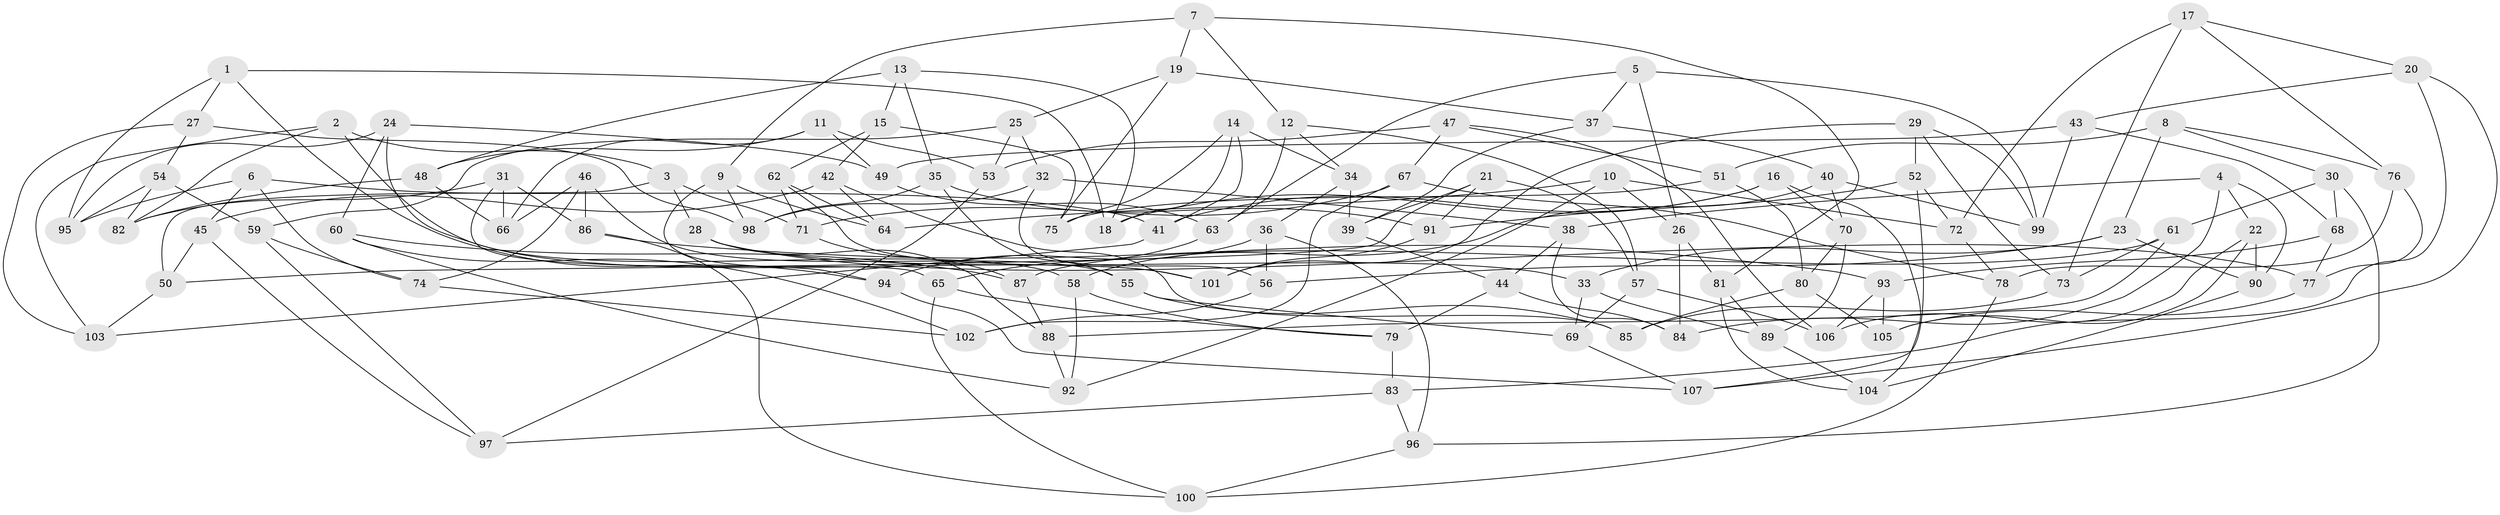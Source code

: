 // coarse degree distribution, {11: 0.046153846153846156, 3: 0.15384615384615385, 4: 0.676923076923077, 8: 0.015384615384615385, 9: 0.06153846153846154, 10: 0.015384615384615385, 7: 0.015384615384615385, 12: 0.015384615384615385}
// Generated by graph-tools (version 1.1) at 2025/54/03/04/25 22:54:01]
// undirected, 107 vertices, 214 edges
graph export_dot {
  node [color=gray90,style=filled];
  1;
  2;
  3;
  4;
  5;
  6;
  7;
  8;
  9;
  10;
  11;
  12;
  13;
  14;
  15;
  16;
  17;
  18;
  19;
  20;
  21;
  22;
  23;
  24;
  25;
  26;
  27;
  28;
  29;
  30;
  31;
  32;
  33;
  34;
  35;
  36;
  37;
  38;
  39;
  40;
  41;
  42;
  43;
  44;
  45;
  46;
  47;
  48;
  49;
  50;
  51;
  52;
  53;
  54;
  55;
  56;
  57;
  58;
  59;
  60;
  61;
  62;
  63;
  64;
  65;
  66;
  67;
  68;
  69;
  70;
  71;
  72;
  73;
  74;
  75;
  76;
  77;
  78;
  79;
  80;
  81;
  82;
  83;
  84;
  85;
  86;
  87;
  88;
  89;
  90;
  91;
  92;
  93;
  94;
  95;
  96;
  97;
  98;
  99;
  100;
  101;
  102;
  103;
  104;
  105;
  106;
  107;
  1 -- 94;
  1 -- 27;
  1 -- 95;
  1 -- 18;
  2 -- 82;
  2 -- 3;
  2 -- 101;
  2 -- 103;
  3 -- 28;
  3 -- 71;
  3 -- 50;
  4 -- 22;
  4 -- 38;
  4 -- 84;
  4 -- 90;
  5 -- 99;
  5 -- 37;
  5 -- 63;
  5 -- 26;
  6 -- 74;
  6 -- 45;
  6 -- 95;
  6 -- 41;
  7 -- 9;
  7 -- 12;
  7 -- 19;
  7 -- 81;
  8 -- 76;
  8 -- 30;
  8 -- 23;
  8 -- 51;
  9 -- 64;
  9 -- 98;
  9 -- 94;
  10 -- 26;
  10 -- 72;
  10 -- 64;
  10 -- 92;
  11 -- 48;
  11 -- 66;
  11 -- 49;
  11 -- 53;
  12 -- 63;
  12 -- 57;
  12 -- 34;
  13 -- 35;
  13 -- 48;
  13 -- 15;
  13 -- 18;
  14 -- 34;
  14 -- 75;
  14 -- 41;
  14 -- 18;
  15 -- 75;
  15 -- 42;
  15 -- 62;
  16 -- 41;
  16 -- 18;
  16 -- 70;
  16 -- 104;
  17 -- 72;
  17 -- 20;
  17 -- 73;
  17 -- 76;
  19 -- 37;
  19 -- 75;
  19 -- 25;
  20 -- 83;
  20 -- 107;
  20 -- 43;
  21 -- 57;
  21 -- 91;
  21 -- 50;
  21 -- 39;
  22 -- 90;
  22 -- 106;
  22 -- 105;
  23 -- 90;
  23 -- 33;
  23 -- 56;
  24 -- 95;
  24 -- 60;
  24 -- 49;
  24 -- 58;
  25 -- 53;
  25 -- 59;
  25 -- 32;
  26 -- 84;
  26 -- 81;
  27 -- 54;
  27 -- 98;
  27 -- 103;
  28 -- 88;
  28 -- 33;
  28 -- 77;
  29 -- 99;
  29 -- 73;
  29 -- 52;
  29 -- 101;
  30 -- 61;
  30 -- 68;
  30 -- 96;
  31 -- 82;
  31 -- 66;
  31 -- 86;
  31 -- 65;
  32 -- 56;
  32 -- 38;
  32 -- 98;
  33 -- 69;
  33 -- 89;
  34 -- 36;
  34 -- 39;
  35 -- 98;
  35 -- 91;
  35 -- 55;
  36 -- 56;
  36 -- 96;
  36 -- 94;
  37 -- 40;
  37 -- 39;
  38 -- 44;
  38 -- 84;
  39 -- 44;
  40 -- 99;
  40 -- 70;
  40 -- 58;
  41 -- 103;
  42 -- 64;
  42 -- 85;
  42 -- 45;
  43 -- 68;
  43 -- 49;
  43 -- 99;
  44 -- 79;
  44 -- 84;
  45 -- 50;
  45 -- 97;
  46 -- 66;
  46 -- 55;
  46 -- 86;
  46 -- 74;
  47 -- 51;
  47 -- 67;
  47 -- 53;
  47 -- 106;
  48 -- 66;
  48 -- 82;
  49 -- 63;
  50 -- 103;
  51 -- 75;
  51 -- 80;
  52 -- 107;
  52 -- 91;
  52 -- 72;
  53 -- 97;
  54 -- 82;
  54 -- 95;
  54 -- 59;
  55 -- 69;
  55 -- 85;
  56 -- 102;
  57 -- 69;
  57 -- 106;
  58 -- 92;
  58 -- 79;
  59 -- 74;
  59 -- 97;
  60 -- 92;
  60 -- 102;
  60 -- 87;
  61 -- 88;
  61 -- 73;
  61 -- 87;
  62 -- 101;
  62 -- 71;
  62 -- 64;
  63 -- 65;
  65 -- 79;
  65 -- 100;
  67 -- 78;
  67 -- 102;
  67 -- 71;
  68 -- 77;
  68 -- 93;
  69 -- 107;
  70 -- 89;
  70 -- 80;
  71 -- 87;
  72 -- 78;
  73 -- 85;
  74 -- 102;
  76 -- 77;
  76 -- 78;
  77 -- 105;
  78 -- 100;
  79 -- 83;
  80 -- 105;
  80 -- 85;
  81 -- 104;
  81 -- 89;
  83 -- 97;
  83 -- 96;
  86 -- 100;
  86 -- 93;
  87 -- 88;
  88 -- 92;
  89 -- 104;
  90 -- 104;
  91 -- 101;
  93 -- 105;
  93 -- 106;
  94 -- 107;
  96 -- 100;
}

